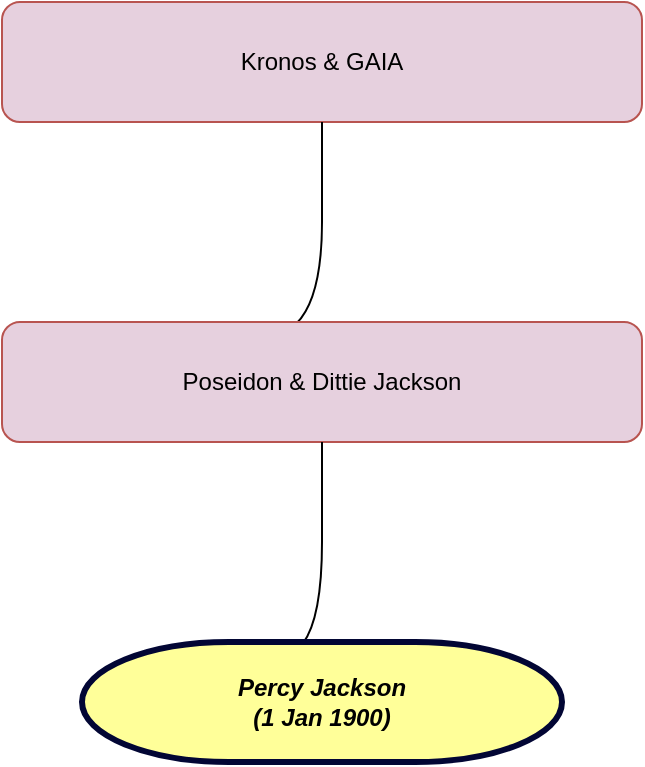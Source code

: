 <mxfile version="14.6.13" type="device"><diagram id="idm100027199920" name="Page-1"><mxGraphModel dx="1346" dy="830" grid="1" gridSize="10" guides="1" tooltips="1" connect="1" arrows="1" fold="1" page="1" pageScale="1" pageWidth="850" pageHeight="1100" math="0" shadow="0"><root><mxCell id="0"/><mxCell id="1" parent="0"/><mxCell id="F1" value="Kronos &amp;amp; GAIA" style="rounded=1;whiteSpace=wrap;html=1;fillColor=#E6D0DE;strokeColor=#b85450;fontColor=#000000;" parent="1" vertex="1"><mxGeometry width="320" height="60" as="geometry"/></mxCell><mxCell id="relate-P3-idm100027197360" style="edgeStyle=orthogonalEdgeStyle;curved=1;rounded=1;orthogonalLoop=1;jettySize=auto;html=1;entryX=0.46;entryY=0.013;entryDx=0;entryDy=0;entryPerimeter=0;endArrow=none;endFill=0;noEdgeStyle=1;orthogonal=1;" parent="F1" source="F1" target="F2" edge="1"><mxGeometry relative="1" as="geometry"><Array as="points"><mxPoint x="160" y="72"/><mxPoint x="160" y="148"/></Array></mxGeometry></mxCell><mxCell id="F2" value="Poseidon &amp;amp; Dittie Jackson" style="rounded=1;whiteSpace=wrap;html=1;fillColor=#E6D0DE;strokeColor=#b85450;fontColor=#000000;" parent="1" vertex="1"><mxGeometry y="160" width="320" height="60" as="geometry"/></mxCell><mxCell id="relate-P5-idm100027195504" style="edgeStyle=orthogonalEdgeStyle;curved=1;rounded=1;orthogonalLoop=1;jettySize=auto;html=1;entryX=0.46;entryY=0.013;entryDx=0;entryDy=0;entryPerimeter=0;endArrow=none;endFill=0;noEdgeStyle=1;orthogonal=1;" parent="F2" source="F2" target="P5" edge="1"><mxGeometry relative="1" as="geometry"><Array as="points"><mxPoint x="160" y="72"/><mxPoint x="160" y="148"/></Array></mxGeometry></mxCell><mxCell id="P5" value="Percy Jackson &lt;br&gt;(1 Jan 1900)" style="shape=mxgraph.flowchart.terminator;whiteSpace=wrap;html=1;fillColor=#FFFF99;strokeColor=#020634;fontColor=#000000;fontStyle=3;strokeWidth=3;" parent="1" vertex="1"><mxGeometry x="40" y="320" width="240" height="60" as="geometry"/></mxCell></root></mxGraphModel></diagram></mxfile>